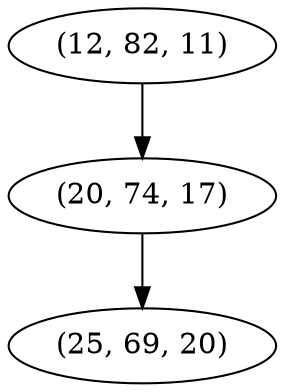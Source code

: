 digraph tree {
    "(12, 82, 11)";
    "(20, 74, 17)";
    "(25, 69, 20)";
    "(12, 82, 11)" -> "(20, 74, 17)";
    "(20, 74, 17)" -> "(25, 69, 20)";
}
